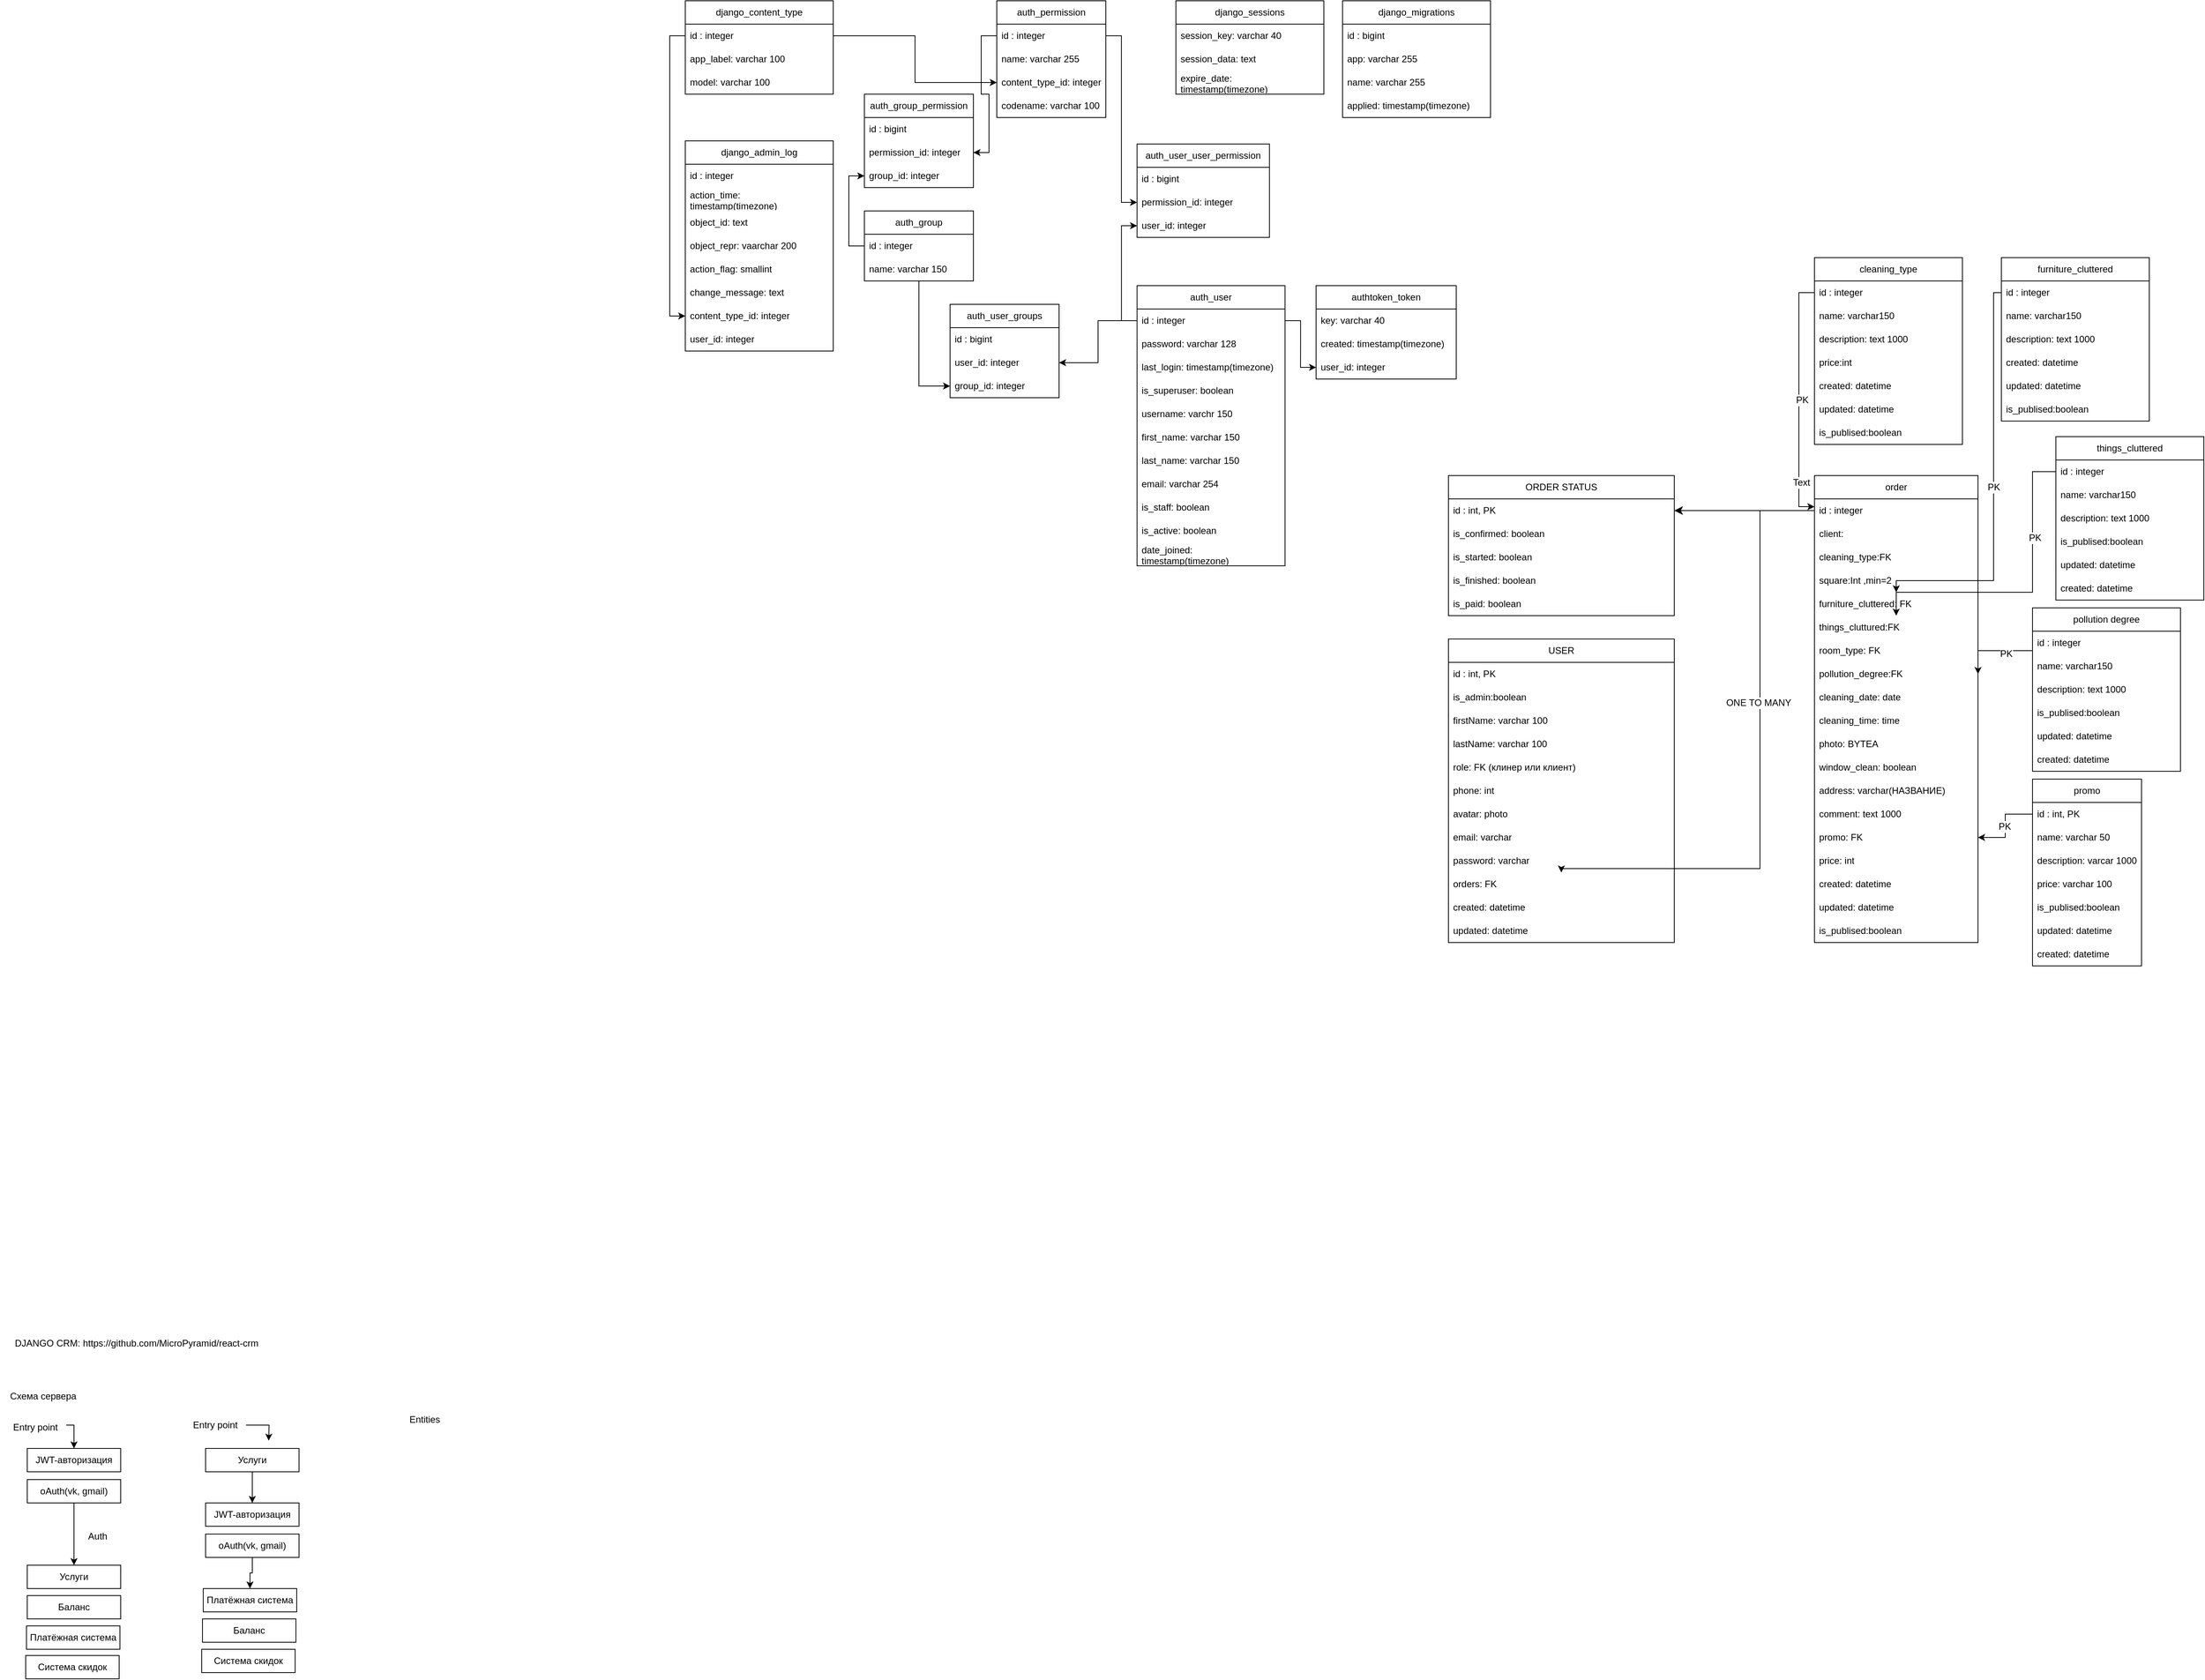 <mxfile version="23.1.0" type="github">
  <diagram name="Страница — 1" id="Fns3yZMFMgsRTfrll8Iq">
    <mxGraphModel dx="3328" dy="2010" grid="1" gridSize="10" guides="1" tooltips="1" connect="1" arrows="1" fold="1" page="1" pageScale="1" pageWidth="827" pageHeight="1169" math="0" shadow="0">
      <root>
        <mxCell id="0" />
        <mxCell id="1" parent="0" />
        <mxCell id="XI1WRr0vTbFgEeACWZSz-24" value="Схема сервера" style="text;html=1;align=center;verticalAlign=middle;resizable=0;points=[];autosize=1;strokeColor=none;fillColor=none;" parent="1" vertex="1">
          <mxGeometry x="-1170" y="968" width="110" height="30" as="geometry" />
        </mxCell>
        <mxCell id="XI1WRr0vTbFgEeACWZSz-25" value="JWT-авторизация" style="rounded=0;whiteSpace=wrap;html=1;" parent="1" vertex="1">
          <mxGeometry x="-1135" y="1050" width="120" height="30" as="geometry" />
        </mxCell>
        <mxCell id="XI1WRr0vTbFgEeACWZSz-32" value="" style="edgeStyle=orthogonalEdgeStyle;rounded=0;orthogonalLoop=1;jettySize=auto;html=1;" parent="1" source="XI1WRr0vTbFgEeACWZSz-28" target="XI1WRr0vTbFgEeACWZSz-31" edge="1">
          <mxGeometry relative="1" as="geometry" />
        </mxCell>
        <mxCell id="XI1WRr0vTbFgEeACWZSz-28" value="oAuth(vk, gmail)" style="rounded=0;whiteSpace=wrap;html=1;" parent="1" vertex="1">
          <mxGeometry x="-1135" y="1090" width="120" height="30" as="geometry" />
        </mxCell>
        <mxCell id="XI1WRr0vTbFgEeACWZSz-30" value="" style="edgeStyle=orthogonalEdgeStyle;rounded=0;orthogonalLoop=1;jettySize=auto;html=1;" parent="1" source="XI1WRr0vTbFgEeACWZSz-29" target="XI1WRr0vTbFgEeACWZSz-25" edge="1">
          <mxGeometry relative="1" as="geometry">
            <Array as="points">
              <mxPoint x="-1075" y="1020" />
            </Array>
          </mxGeometry>
        </mxCell>
        <mxCell id="XI1WRr0vTbFgEeACWZSz-29" value="Entry point" style="text;html=1;align=center;verticalAlign=middle;resizable=0;points=[];autosize=1;strokeColor=none;fillColor=none;" parent="1" vertex="1">
          <mxGeometry x="-1165" y="1008" width="80" height="30" as="geometry" />
        </mxCell>
        <mxCell id="XI1WRr0vTbFgEeACWZSz-31" value="Услуги" style="rounded=0;whiteSpace=wrap;html=1;" parent="1" vertex="1">
          <mxGeometry x="-1135" y="1200" width="120" height="30" as="geometry" />
        </mxCell>
        <mxCell id="XI1WRr0vTbFgEeACWZSz-33" value="Баланс" style="rounded=0;whiteSpace=wrap;html=1;" parent="1" vertex="1">
          <mxGeometry x="-1135" y="1239" width="120" height="30" as="geometry" />
        </mxCell>
        <mxCell id="XI1WRr0vTbFgEeACWZSz-34" value="Платёжная система" style="rounded=0;whiteSpace=wrap;html=1;" parent="1" vertex="1">
          <mxGeometry x="-1136" y="1278" width="120" height="30" as="geometry" />
        </mxCell>
        <mxCell id="XI1WRr0vTbFgEeACWZSz-35" value="Система скидок" style="rounded=0;whiteSpace=wrap;html=1;" parent="1" vertex="1">
          <mxGeometry x="-1137" y="1316" width="120" height="30" as="geometry" />
        </mxCell>
        <mxCell id="XI1WRr0vTbFgEeACWZSz-50" style="edgeStyle=orthogonalEdgeStyle;rounded=0;orthogonalLoop=1;jettySize=auto;html=1;entryX=0.5;entryY=0;entryDx=0;entryDy=0;" parent="1" source="XI1WRr0vTbFgEeACWZSz-40" target="XI1WRr0vTbFgEeACWZSz-48" edge="1">
          <mxGeometry relative="1" as="geometry" />
        </mxCell>
        <mxCell id="XI1WRr0vTbFgEeACWZSz-40" value="Услуги" style="rounded=0;whiteSpace=wrap;html=1;" parent="1" vertex="1">
          <mxGeometry x="-906" y="1050" width="120" height="30" as="geometry" />
        </mxCell>
        <mxCell id="XI1WRr0vTbFgEeACWZSz-41" value="Баланс" style="rounded=0;whiteSpace=wrap;html=1;" parent="1" vertex="1">
          <mxGeometry x="-910" y="1269" width="120" height="30" as="geometry" />
        </mxCell>
        <mxCell id="XI1WRr0vTbFgEeACWZSz-42" value="Платёжная система" style="rounded=0;whiteSpace=wrap;html=1;" parent="1" vertex="1">
          <mxGeometry x="-909" y="1230" width="120" height="30" as="geometry" />
        </mxCell>
        <mxCell id="XI1WRr0vTbFgEeACWZSz-43" value="Система скидок" style="rounded=0;whiteSpace=wrap;html=1;" parent="1" vertex="1">
          <mxGeometry x="-911" y="1308" width="120" height="30" as="geometry" />
        </mxCell>
        <mxCell id="XI1WRr0vTbFgEeACWZSz-46" style="edgeStyle=orthogonalEdgeStyle;rounded=0;orthogonalLoop=1;jettySize=auto;html=1;" parent="1" source="XI1WRr0vTbFgEeACWZSz-44" edge="1">
          <mxGeometry relative="1" as="geometry">
            <mxPoint x="-825" y="1040" as="targetPoint" />
          </mxGeometry>
        </mxCell>
        <mxCell id="XI1WRr0vTbFgEeACWZSz-44" value="Entry point" style="text;html=1;align=center;verticalAlign=middle;resizable=0;points=[];autosize=1;strokeColor=none;fillColor=none;" parent="1" vertex="1">
          <mxGeometry x="-934" y="1005" width="80" height="30" as="geometry" />
        </mxCell>
        <mxCell id="XI1WRr0vTbFgEeACWZSz-45" value="Auth" style="text;html=1;align=center;verticalAlign=middle;resizable=0;points=[];autosize=1;strokeColor=none;fillColor=none;" parent="1" vertex="1">
          <mxGeometry x="-1070" y="1148" width="50" height="30" as="geometry" />
        </mxCell>
        <mxCell id="XI1WRr0vTbFgEeACWZSz-48" value="JWT-авторизация" style="rounded=0;whiteSpace=wrap;html=1;" parent="1" vertex="1">
          <mxGeometry x="-906" y="1120" width="120" height="30" as="geometry" />
        </mxCell>
        <mxCell id="XI1WRr0vTbFgEeACWZSz-52" value="" style="edgeStyle=orthogonalEdgeStyle;rounded=0;orthogonalLoop=1;jettySize=auto;html=1;" parent="1" source="XI1WRr0vTbFgEeACWZSz-49" target="XI1WRr0vTbFgEeACWZSz-42" edge="1">
          <mxGeometry relative="1" as="geometry" />
        </mxCell>
        <mxCell id="XI1WRr0vTbFgEeACWZSz-49" value="oAuth(vk, gmail)" style="rounded=0;whiteSpace=wrap;html=1;" parent="1" vertex="1">
          <mxGeometry x="-906" y="1160" width="120" height="30" as="geometry" />
        </mxCell>
        <mxCell id="XI1WRr0vTbFgEeACWZSz-53" value="Entities" style="text;html=1;align=center;verticalAlign=middle;resizable=0;points=[];autosize=1;strokeColor=none;fillColor=none;" parent="1" vertex="1">
          <mxGeometry x="-655" y="998" width="60" height="30" as="geometry" />
        </mxCell>
        <mxCell id="XI1WRr0vTbFgEeACWZSz-60" value="order" style="swimlane;fontStyle=0;childLayout=stackLayout;horizontal=1;startSize=30;horizontalStack=0;resizeParent=1;resizeParentMax=0;resizeLast=0;collapsible=1;marginBottom=0;whiteSpace=wrap;html=1;" parent="1" vertex="1">
          <mxGeometry x="1160" y="-200" width="210" height="600" as="geometry" />
        </mxCell>
        <mxCell id="XI1WRr0vTbFgEeACWZSz-61" value="id : integer" style="text;strokeColor=none;fillColor=none;align=left;verticalAlign=middle;spacingLeft=4;spacingRight=4;overflow=hidden;points=[[0,0.5],[1,0.5]];portConstraint=eastwest;rotatable=0;whiteSpace=wrap;html=1;" parent="XI1WRr0vTbFgEeACWZSz-60" vertex="1">
          <mxGeometry y="30" width="210" height="30" as="geometry" />
        </mxCell>
        <mxCell id="iwx3m-Ki16ha5Yiac5JZ-89" value="client:" style="text;strokeColor=none;fillColor=none;align=left;verticalAlign=middle;spacingLeft=4;spacingRight=4;overflow=hidden;points=[[0,0.5],[1,0.5]];portConstraint=eastwest;rotatable=0;whiteSpace=wrap;html=1;" parent="XI1WRr0vTbFgEeACWZSz-60" vertex="1">
          <mxGeometry y="60" width="210" height="30" as="geometry" />
        </mxCell>
        <mxCell id="iwx3m-Ki16ha5Yiac5JZ-23" value="cleaning_type:FK" style="text;strokeColor=none;fillColor=none;align=left;verticalAlign=middle;spacingLeft=4;spacingRight=4;overflow=hidden;points=[[0,0.5],[1,0.5]];portConstraint=eastwest;rotatable=0;whiteSpace=wrap;html=1;" parent="XI1WRr0vTbFgEeACWZSz-60" vertex="1">
          <mxGeometry y="90" width="210" height="30" as="geometry" />
        </mxCell>
        <mxCell id="iwx3m-Ki16ha5Yiac5JZ-24" value="square:Int ,min=2" style="text;strokeColor=none;fillColor=none;align=left;verticalAlign=middle;spacingLeft=4;spacingRight=4;overflow=hidden;points=[[0,0.5],[1,0.5]];portConstraint=eastwest;rotatable=0;whiteSpace=wrap;html=1;" parent="XI1WRr0vTbFgEeACWZSz-60" vertex="1">
          <mxGeometry y="120" width="210" height="30" as="geometry" />
        </mxCell>
        <mxCell id="XI1WRr0vTbFgEeACWZSz-63" value="furniture_cluttered: FK " style="text;strokeColor=none;fillColor=none;align=left;verticalAlign=middle;spacingLeft=4;spacingRight=4;overflow=hidden;points=[[0,0.5],[1,0.5]];portConstraint=eastwest;rotatable=0;whiteSpace=wrap;html=1;" parent="XI1WRr0vTbFgEeACWZSz-60" vertex="1">
          <mxGeometry y="150" width="210" height="30" as="geometry" />
        </mxCell>
        <mxCell id="XI1WRr0vTbFgEeACWZSz-64" value="things_cluttured:FK" style="text;strokeColor=none;fillColor=none;align=left;verticalAlign=middle;spacingLeft=4;spacingRight=4;overflow=hidden;points=[[0,0.5],[1,0.5]];portConstraint=eastwest;rotatable=0;whiteSpace=wrap;html=1;" parent="XI1WRr0vTbFgEeACWZSz-60" vertex="1">
          <mxGeometry y="180" width="210" height="30" as="geometry" />
        </mxCell>
        <mxCell id="XI1WRr0vTbFgEeACWZSz-62" value="room_type: FK" style="text;strokeColor=none;fillColor=none;align=left;verticalAlign=middle;spacingLeft=4;spacingRight=4;overflow=hidden;points=[[0,0.5],[1,0.5]];portConstraint=eastwest;rotatable=0;whiteSpace=wrap;html=1;" parent="XI1WRr0vTbFgEeACWZSz-60" vertex="1">
          <mxGeometry y="210" width="210" height="30" as="geometry" />
        </mxCell>
        <mxCell id="iwx3m-Ki16ha5Yiac5JZ-37" value="pollution_degree:FK" style="text;strokeColor=none;fillColor=none;align=left;verticalAlign=middle;spacingLeft=4;spacingRight=4;overflow=hidden;points=[[0,0.5],[1,0.5]];portConstraint=eastwest;rotatable=0;whiteSpace=wrap;html=1;" parent="XI1WRr0vTbFgEeACWZSz-60" vertex="1">
          <mxGeometry y="240" width="210" height="30" as="geometry" />
        </mxCell>
        <mxCell id="iwx3m-Ki16ha5Yiac5JZ-45" value="cleaning_date: date" style="text;strokeColor=none;fillColor=none;align=left;verticalAlign=middle;spacingLeft=4;spacingRight=4;overflow=hidden;points=[[0,0.5],[1,0.5]];portConstraint=eastwest;rotatable=0;whiteSpace=wrap;html=1;" parent="XI1WRr0vTbFgEeACWZSz-60" vertex="1">
          <mxGeometry y="270" width="210" height="30" as="geometry" />
        </mxCell>
        <mxCell id="iwx3m-Ki16ha5Yiac5JZ-46" value="cleaning_time: time" style="text;strokeColor=none;fillColor=none;align=left;verticalAlign=middle;spacingLeft=4;spacingRight=4;overflow=hidden;points=[[0,0.5],[1,0.5]];portConstraint=eastwest;rotatable=0;whiteSpace=wrap;html=1;" parent="XI1WRr0vTbFgEeACWZSz-60" vertex="1">
          <mxGeometry y="300" width="210" height="30" as="geometry" />
        </mxCell>
        <mxCell id="iwx3m-Ki16ha5Yiac5JZ-47" value="photo: BYTEA" style="text;strokeColor=none;fillColor=none;align=left;verticalAlign=middle;spacingLeft=4;spacingRight=4;overflow=hidden;points=[[0,0.5],[1,0.5]];portConstraint=eastwest;rotatable=0;whiteSpace=wrap;html=1;" parent="XI1WRr0vTbFgEeACWZSz-60" vertex="1">
          <mxGeometry y="330" width="210" height="30" as="geometry" />
        </mxCell>
        <mxCell id="iwx3m-Ki16ha5Yiac5JZ-50" value="window_clean: boolean" style="text;strokeColor=none;fillColor=none;align=left;verticalAlign=middle;spacingLeft=4;spacingRight=4;overflow=hidden;points=[[0,0.5],[1,0.5]];portConstraint=eastwest;rotatable=0;whiteSpace=wrap;html=1;" parent="XI1WRr0vTbFgEeACWZSz-60" vertex="1">
          <mxGeometry y="360" width="210" height="30" as="geometry" />
        </mxCell>
        <mxCell id="iwx3m-Ki16ha5Yiac5JZ-51" value="address: varchar(НАЗВАНИЕ)" style="text;strokeColor=none;fillColor=none;align=left;verticalAlign=middle;spacingLeft=4;spacingRight=4;overflow=hidden;points=[[0,0.5],[1,0.5]];portConstraint=eastwest;rotatable=0;whiteSpace=wrap;html=1;" parent="XI1WRr0vTbFgEeACWZSz-60" vertex="1">
          <mxGeometry y="390" width="210" height="30" as="geometry" />
        </mxCell>
        <mxCell id="iwx3m-Ki16ha5Yiac5JZ-52" value="comment: text 1000" style="text;strokeColor=none;fillColor=none;align=left;verticalAlign=middle;spacingLeft=4;spacingRight=4;overflow=hidden;points=[[0,0.5],[1,0.5]];portConstraint=eastwest;rotatable=0;whiteSpace=wrap;html=1;" parent="XI1WRr0vTbFgEeACWZSz-60" vertex="1">
          <mxGeometry y="420" width="210" height="30" as="geometry" />
        </mxCell>
        <mxCell id="iwx3m-Ki16ha5Yiac5JZ-53" value="&lt;div&gt;promo: FK&lt;br&gt;&lt;/div&gt;" style="text;strokeColor=none;fillColor=none;align=left;verticalAlign=middle;spacingLeft=4;spacingRight=4;overflow=hidden;points=[[0,0.5],[1,0.5]];portConstraint=eastwest;rotatable=0;whiteSpace=wrap;html=1;" parent="XI1WRr0vTbFgEeACWZSz-60" vertex="1">
          <mxGeometry y="450" width="210" height="30" as="geometry" />
        </mxCell>
        <mxCell id="iwx3m-Ki16ha5Yiac5JZ-62" value="price: int" style="text;strokeColor=none;fillColor=none;align=left;verticalAlign=middle;spacingLeft=4;spacingRight=4;overflow=hidden;points=[[0,0.5],[1,0.5]];portConstraint=eastwest;rotatable=0;whiteSpace=wrap;html=1;" parent="XI1WRr0vTbFgEeACWZSz-60" vertex="1">
          <mxGeometry y="480" width="210" height="30" as="geometry" />
        </mxCell>
        <mxCell id="iwx3m-Ki16ha5Yiac5JZ-71" value="created: datetime" style="text;strokeColor=none;fillColor=none;align=left;verticalAlign=middle;spacingLeft=4;spacingRight=4;overflow=hidden;points=[[0,0.5],[1,0.5]];portConstraint=eastwest;rotatable=0;whiteSpace=wrap;html=1;" parent="XI1WRr0vTbFgEeACWZSz-60" vertex="1">
          <mxGeometry y="510" width="210" height="30" as="geometry" />
        </mxCell>
        <mxCell id="iwx3m-Ki16ha5Yiac5JZ-72" value="updated: datetime" style="text;strokeColor=none;fillColor=none;align=left;verticalAlign=middle;spacingLeft=4;spacingRight=4;overflow=hidden;points=[[0,0.5],[1,0.5]];portConstraint=eastwest;rotatable=0;whiteSpace=wrap;html=1;" parent="XI1WRr0vTbFgEeACWZSz-60" vertex="1">
          <mxGeometry y="540" width="210" height="30" as="geometry" />
        </mxCell>
        <mxCell id="iwx3m-Ki16ha5Yiac5JZ-73" value="is_publised:boolean" style="text;strokeColor=none;fillColor=none;align=left;verticalAlign=middle;spacingLeft=4;spacingRight=4;overflow=hidden;points=[[0,0.5],[1,0.5]];portConstraint=eastwest;rotatable=0;whiteSpace=wrap;html=1;" parent="XI1WRr0vTbFgEeACWZSz-60" vertex="1">
          <mxGeometry y="570" width="210" height="30" as="geometry" />
        </mxCell>
        <mxCell id="XI1WRr0vTbFgEeACWZSz-66" value="promo" style="swimlane;fontStyle=0;childLayout=stackLayout;horizontal=1;startSize=30;horizontalStack=0;resizeParent=1;resizeParentMax=0;resizeLast=0;collapsible=1;marginBottom=0;whiteSpace=wrap;html=1;" parent="1" vertex="1">
          <mxGeometry x="1440" y="190" width="140" height="240" as="geometry" />
        </mxCell>
        <mxCell id="XI1WRr0vTbFgEeACWZSz-67" value="id : int, PK" style="text;strokeColor=none;fillColor=none;align=left;verticalAlign=middle;spacingLeft=4;spacingRight=4;overflow=hidden;points=[[0,0.5],[1,0.5]];portConstraint=eastwest;rotatable=0;whiteSpace=wrap;html=1;" parent="XI1WRr0vTbFgEeACWZSz-66" vertex="1">
          <mxGeometry y="30" width="140" height="30" as="geometry" />
        </mxCell>
        <mxCell id="XI1WRr0vTbFgEeACWZSz-68" value="name: varchar 50" style="text;strokeColor=none;fillColor=none;align=left;verticalAlign=middle;spacingLeft=4;spacingRight=4;overflow=hidden;points=[[0,0.5],[1,0.5]];portConstraint=eastwest;rotatable=0;whiteSpace=wrap;html=1;" parent="XI1WRr0vTbFgEeACWZSz-66" vertex="1">
          <mxGeometry y="60" width="140" height="30" as="geometry" />
        </mxCell>
        <mxCell id="XI1WRr0vTbFgEeACWZSz-69" value="description: varcar 1000" style="text;strokeColor=none;fillColor=none;align=left;verticalAlign=middle;spacingLeft=4;spacingRight=4;overflow=hidden;points=[[0,0.5],[1,0.5]];portConstraint=eastwest;rotatable=0;whiteSpace=wrap;html=1;" parent="XI1WRr0vTbFgEeACWZSz-66" vertex="1">
          <mxGeometry y="90" width="140" height="30" as="geometry" />
        </mxCell>
        <mxCell id="XI1WRr0vTbFgEeACWZSz-71" value="price: varchar 100" style="text;strokeColor=none;fillColor=none;align=left;verticalAlign=middle;spacingLeft=4;spacingRight=4;overflow=hidden;points=[[0,0.5],[1,0.5]];portConstraint=eastwest;rotatable=0;whiteSpace=wrap;html=1;" parent="XI1WRr0vTbFgEeACWZSz-66" vertex="1">
          <mxGeometry y="120" width="140" height="30" as="geometry" />
        </mxCell>
        <mxCell id="iwx3m-Ki16ha5Yiac5JZ-79" value="is_publised:boolean" style="text;strokeColor=none;fillColor=none;align=left;verticalAlign=middle;spacingLeft=4;spacingRight=4;overflow=hidden;points=[[0,0.5],[1,0.5]];portConstraint=eastwest;rotatable=0;whiteSpace=wrap;html=1;" parent="XI1WRr0vTbFgEeACWZSz-66" vertex="1">
          <mxGeometry y="150" width="140" height="30" as="geometry" />
        </mxCell>
        <mxCell id="iwx3m-Ki16ha5Yiac5JZ-78" value="updated: datetime" style="text;strokeColor=none;fillColor=none;align=left;verticalAlign=middle;spacingLeft=4;spacingRight=4;overflow=hidden;points=[[0,0.5],[1,0.5]];portConstraint=eastwest;rotatable=0;whiteSpace=wrap;html=1;" parent="XI1WRr0vTbFgEeACWZSz-66" vertex="1">
          <mxGeometry y="180" width="140" height="30" as="geometry" />
        </mxCell>
        <mxCell id="iwx3m-Ki16ha5Yiac5JZ-77" value="created: datetime" style="text;strokeColor=none;fillColor=none;align=left;verticalAlign=middle;spacingLeft=4;spacingRight=4;overflow=hidden;points=[[0,0.5],[1,0.5]];portConstraint=eastwest;rotatable=0;whiteSpace=wrap;html=1;" parent="XI1WRr0vTbFgEeACWZSz-66" vertex="1">
          <mxGeometry y="210" width="140" height="30" as="geometry" />
        </mxCell>
        <mxCell id="x9vk5HfKDs6f57D2XIfl-56" style="edgeStyle=orthogonalEdgeStyle;rounded=0;orthogonalLoop=1;jettySize=auto;html=1;entryX=0;entryY=0.5;entryDx=0;entryDy=0;" parent="1" source="x9vk5HfKDs6f57D2XIfl-1" target="x9vk5HfKDs6f57D2XIfl-33" edge="1">
          <mxGeometry relative="1" as="geometry" />
        </mxCell>
        <mxCell id="x9vk5HfKDs6f57D2XIfl-1" value="auth_group" style="swimlane;fontStyle=0;childLayout=stackLayout;horizontal=1;startSize=30;horizontalStack=0;resizeParent=1;resizeParentMax=0;resizeLast=0;collapsible=1;marginBottom=0;whiteSpace=wrap;html=1;" parent="1" vertex="1">
          <mxGeometry x="-60" y="-540" width="140" height="90" as="geometry" />
        </mxCell>
        <mxCell id="x9vk5HfKDs6f57D2XIfl-2" value="id : integer" style="text;strokeColor=none;fillColor=none;align=left;verticalAlign=middle;spacingLeft=4;spacingRight=4;overflow=hidden;points=[[0,0.5],[1,0.5]];portConstraint=eastwest;rotatable=0;whiteSpace=wrap;html=1;" parent="x9vk5HfKDs6f57D2XIfl-1" vertex="1">
          <mxGeometry y="30" width="140" height="30" as="geometry" />
        </mxCell>
        <mxCell id="x9vk5HfKDs6f57D2XIfl-3" value="name: varchar 150" style="text;strokeColor=none;fillColor=none;align=left;verticalAlign=middle;spacingLeft=4;spacingRight=4;overflow=hidden;points=[[0,0.5],[1,0.5]];portConstraint=eastwest;rotatable=0;whiteSpace=wrap;html=1;" parent="x9vk5HfKDs6f57D2XIfl-1" vertex="1">
          <mxGeometry y="60" width="140" height="30" as="geometry" />
        </mxCell>
        <mxCell id="x9vk5HfKDs6f57D2XIfl-6" value="auth_group_permission" style="swimlane;fontStyle=0;childLayout=stackLayout;horizontal=1;startSize=30;horizontalStack=0;resizeParent=1;resizeParentMax=0;resizeLast=0;collapsible=1;marginBottom=0;whiteSpace=wrap;html=1;" parent="1" vertex="1">
          <mxGeometry x="-60" y="-690" width="140" height="120" as="geometry" />
        </mxCell>
        <mxCell id="x9vk5HfKDs6f57D2XIfl-7" value="id : bigint" style="text;strokeColor=none;fillColor=none;align=left;verticalAlign=middle;spacingLeft=4;spacingRight=4;overflow=hidden;points=[[0,0.5],[1,0.5]];portConstraint=eastwest;rotatable=0;whiteSpace=wrap;html=1;" parent="x9vk5HfKDs6f57D2XIfl-6" vertex="1">
          <mxGeometry y="30" width="140" height="30" as="geometry" />
        </mxCell>
        <mxCell id="x9vk5HfKDs6f57D2XIfl-9" value="permission_id: integer" style="text;strokeColor=none;fillColor=none;align=left;verticalAlign=middle;spacingLeft=4;spacingRight=4;overflow=hidden;points=[[0,0.5],[1,0.5]];portConstraint=eastwest;rotatable=0;whiteSpace=wrap;html=1;" parent="x9vk5HfKDs6f57D2XIfl-6" vertex="1">
          <mxGeometry y="60" width="140" height="30" as="geometry" />
        </mxCell>
        <mxCell id="x9vk5HfKDs6f57D2XIfl-8" value="group_id: integer" style="text;strokeColor=none;fillColor=none;align=left;verticalAlign=middle;spacingLeft=4;spacingRight=4;overflow=hidden;points=[[0,0.5],[1,0.5]];portConstraint=eastwest;rotatable=0;whiteSpace=wrap;html=1;" parent="x9vk5HfKDs6f57D2XIfl-6" vertex="1">
          <mxGeometry y="90" width="140" height="30" as="geometry" />
        </mxCell>
        <mxCell id="x9vk5HfKDs6f57D2XIfl-10" value="DJANGO CRM: https://github.com/MicroPyramid/react-crm" style="text;html=1;align=center;verticalAlign=middle;resizable=0;points=[];autosize=1;strokeColor=none;fillColor=none;" parent="1" vertex="1">
          <mxGeometry x="-1165" y="900" width="340" height="30" as="geometry" />
        </mxCell>
        <mxCell id="x9vk5HfKDs6f57D2XIfl-12" value="auth_permission" style="swimlane;fontStyle=0;childLayout=stackLayout;horizontal=1;startSize=30;horizontalStack=0;resizeParent=1;resizeParentMax=0;resizeLast=0;collapsible=1;marginBottom=0;whiteSpace=wrap;html=1;" parent="1" vertex="1">
          <mxGeometry x="110.0" y="-810" width="140" height="150" as="geometry" />
        </mxCell>
        <mxCell id="x9vk5HfKDs6f57D2XIfl-13" value="id : integer" style="text;strokeColor=none;fillColor=none;align=left;verticalAlign=middle;spacingLeft=4;spacingRight=4;overflow=hidden;points=[[0,0.5],[1,0.5]];portConstraint=eastwest;rotatable=0;whiteSpace=wrap;html=1;" parent="x9vk5HfKDs6f57D2XIfl-12" vertex="1">
          <mxGeometry y="30" width="140" height="30" as="geometry" />
        </mxCell>
        <mxCell id="x9vk5HfKDs6f57D2XIfl-14" value="name: varchar 255" style="text;strokeColor=none;fillColor=none;align=left;verticalAlign=middle;spacingLeft=4;spacingRight=4;overflow=hidden;points=[[0,0.5],[1,0.5]];portConstraint=eastwest;rotatable=0;whiteSpace=wrap;html=1;" parent="x9vk5HfKDs6f57D2XIfl-12" vertex="1">
          <mxGeometry y="60" width="140" height="30" as="geometry" />
        </mxCell>
        <mxCell id="x9vk5HfKDs6f57D2XIfl-15" value="content_type_id: integer" style="text;strokeColor=none;fillColor=none;align=left;verticalAlign=middle;spacingLeft=4;spacingRight=4;overflow=hidden;points=[[0,0.5],[1,0.5]];portConstraint=eastwest;rotatable=0;whiteSpace=wrap;html=1;" parent="x9vk5HfKDs6f57D2XIfl-12" vertex="1">
          <mxGeometry y="90" width="140" height="30" as="geometry" />
        </mxCell>
        <mxCell id="x9vk5HfKDs6f57D2XIfl-16" value="codename: varchar 100" style="text;strokeColor=none;fillColor=none;align=left;verticalAlign=middle;spacingLeft=4;spacingRight=4;overflow=hidden;points=[[0,0.5],[1,0.5]];portConstraint=eastwest;rotatable=0;whiteSpace=wrap;html=1;" parent="x9vk5HfKDs6f57D2XIfl-12" vertex="1">
          <mxGeometry y="120" width="140" height="30" as="geometry" />
        </mxCell>
        <mxCell id="x9vk5HfKDs6f57D2XIfl-17" value="auth_user" style="swimlane;fontStyle=0;childLayout=stackLayout;horizontal=1;startSize=30;horizontalStack=0;resizeParent=1;resizeParentMax=0;resizeLast=0;collapsible=1;marginBottom=0;whiteSpace=wrap;html=1;" parent="1" vertex="1">
          <mxGeometry x="290.14" y="-444" width="190" height="360" as="geometry" />
        </mxCell>
        <mxCell id="x9vk5HfKDs6f57D2XIfl-18" value="id : integer" style="text;strokeColor=none;fillColor=none;align=left;verticalAlign=middle;spacingLeft=4;spacingRight=4;overflow=hidden;points=[[0,0.5],[1,0.5]];portConstraint=eastwest;rotatable=0;whiteSpace=wrap;html=1;" parent="x9vk5HfKDs6f57D2XIfl-17" vertex="1">
          <mxGeometry y="30" width="190" height="30" as="geometry" />
        </mxCell>
        <mxCell id="x9vk5HfKDs6f57D2XIfl-19" value="password: varchar 128" style="text;strokeColor=none;fillColor=none;align=left;verticalAlign=middle;spacingLeft=4;spacingRight=4;overflow=hidden;points=[[0,0.5],[1,0.5]];portConstraint=eastwest;rotatable=0;whiteSpace=wrap;html=1;" parent="x9vk5HfKDs6f57D2XIfl-17" vertex="1">
          <mxGeometry y="60" width="190" height="30" as="geometry" />
        </mxCell>
        <mxCell id="x9vk5HfKDs6f57D2XIfl-20" value="last_login: timestamp(timezone)" style="text;strokeColor=none;fillColor=none;align=left;verticalAlign=middle;spacingLeft=4;spacingRight=4;overflow=hidden;points=[[0,0.5],[1,0.5]];portConstraint=eastwest;rotatable=0;whiteSpace=wrap;html=1;" parent="x9vk5HfKDs6f57D2XIfl-17" vertex="1">
          <mxGeometry y="90" width="190" height="30" as="geometry" />
        </mxCell>
        <mxCell id="x9vk5HfKDs6f57D2XIfl-21" value="is_superuser: boolean" style="text;strokeColor=none;fillColor=none;align=left;verticalAlign=middle;spacingLeft=4;spacingRight=4;overflow=hidden;points=[[0,0.5],[1,0.5]];portConstraint=eastwest;rotatable=0;whiteSpace=wrap;html=1;" parent="x9vk5HfKDs6f57D2XIfl-17" vertex="1">
          <mxGeometry y="120" width="190" height="30" as="geometry" />
        </mxCell>
        <mxCell id="x9vk5HfKDs6f57D2XIfl-23" value="username: varchr 150" style="text;strokeColor=none;fillColor=none;align=left;verticalAlign=middle;spacingLeft=4;spacingRight=4;overflow=hidden;points=[[0,0.5],[1,0.5]];portConstraint=eastwest;rotatable=0;whiteSpace=wrap;html=1;" parent="x9vk5HfKDs6f57D2XIfl-17" vertex="1">
          <mxGeometry y="150" width="190" height="30" as="geometry" />
        </mxCell>
        <mxCell id="x9vk5HfKDs6f57D2XIfl-24" value="first_name: varchar 150" style="text;strokeColor=none;fillColor=none;align=left;verticalAlign=middle;spacingLeft=4;spacingRight=4;overflow=hidden;points=[[0,0.5],[1,0.5]];portConstraint=eastwest;rotatable=0;whiteSpace=wrap;html=1;" parent="x9vk5HfKDs6f57D2XIfl-17" vertex="1">
          <mxGeometry y="180" width="190" height="30" as="geometry" />
        </mxCell>
        <mxCell id="x9vk5HfKDs6f57D2XIfl-25" value="last_name: varchar 150" style="text;strokeColor=none;fillColor=none;align=left;verticalAlign=middle;spacingLeft=4;spacingRight=4;overflow=hidden;points=[[0,0.5],[1,0.5]];portConstraint=eastwest;rotatable=0;whiteSpace=wrap;html=1;" parent="x9vk5HfKDs6f57D2XIfl-17" vertex="1">
          <mxGeometry y="210" width="190" height="30" as="geometry" />
        </mxCell>
        <mxCell id="x9vk5HfKDs6f57D2XIfl-26" value="email: varchar 254" style="text;strokeColor=none;fillColor=none;align=left;verticalAlign=middle;spacingLeft=4;spacingRight=4;overflow=hidden;points=[[0,0.5],[1,0.5]];portConstraint=eastwest;rotatable=0;whiteSpace=wrap;html=1;" parent="x9vk5HfKDs6f57D2XIfl-17" vertex="1">
          <mxGeometry y="240" width="190" height="30" as="geometry" />
        </mxCell>
        <mxCell id="x9vk5HfKDs6f57D2XIfl-27" value="is_staff: boolean" style="text;strokeColor=none;fillColor=none;align=left;verticalAlign=middle;spacingLeft=4;spacingRight=4;overflow=hidden;points=[[0,0.5],[1,0.5]];portConstraint=eastwest;rotatable=0;whiteSpace=wrap;html=1;" parent="x9vk5HfKDs6f57D2XIfl-17" vertex="1">
          <mxGeometry y="270" width="190" height="30" as="geometry" />
        </mxCell>
        <mxCell id="x9vk5HfKDs6f57D2XIfl-28" value="is_active: boolean" style="text;strokeColor=none;fillColor=none;align=left;verticalAlign=middle;spacingLeft=4;spacingRight=4;overflow=hidden;points=[[0,0.5],[1,0.5]];portConstraint=eastwest;rotatable=0;whiteSpace=wrap;html=1;" parent="x9vk5HfKDs6f57D2XIfl-17" vertex="1">
          <mxGeometry y="300" width="190" height="30" as="geometry" />
        </mxCell>
        <mxCell id="x9vk5HfKDs6f57D2XIfl-29" value="date_joined: timestamp(timezone)" style="text;strokeColor=none;fillColor=none;align=left;verticalAlign=middle;spacingLeft=4;spacingRight=4;overflow=hidden;points=[[0,0.5],[1,0.5]];portConstraint=eastwest;rotatable=0;whiteSpace=wrap;html=1;" parent="x9vk5HfKDs6f57D2XIfl-17" vertex="1">
          <mxGeometry y="330" width="190" height="30" as="geometry" />
        </mxCell>
        <mxCell id="x9vk5HfKDs6f57D2XIfl-30" value="auth_user_groups" style="swimlane;fontStyle=0;childLayout=stackLayout;horizontal=1;startSize=30;horizontalStack=0;resizeParent=1;resizeParentMax=0;resizeLast=0;collapsible=1;marginBottom=0;whiteSpace=wrap;html=1;" parent="1" vertex="1">
          <mxGeometry x="50.0" y="-420" width="140" height="120" as="geometry" />
        </mxCell>
        <mxCell id="x9vk5HfKDs6f57D2XIfl-31" value="id : bigint" style="text;strokeColor=none;fillColor=none;align=left;verticalAlign=middle;spacingLeft=4;spacingRight=4;overflow=hidden;points=[[0,0.5],[1,0.5]];portConstraint=eastwest;rotatable=0;whiteSpace=wrap;html=1;" parent="x9vk5HfKDs6f57D2XIfl-30" vertex="1">
          <mxGeometry y="30" width="140" height="30" as="geometry" />
        </mxCell>
        <mxCell id="x9vk5HfKDs6f57D2XIfl-32" value="user_id: integer" style="text;strokeColor=none;fillColor=none;align=left;verticalAlign=middle;spacingLeft=4;spacingRight=4;overflow=hidden;points=[[0,0.5],[1,0.5]];portConstraint=eastwest;rotatable=0;whiteSpace=wrap;html=1;" parent="x9vk5HfKDs6f57D2XIfl-30" vertex="1">
          <mxGeometry y="60" width="140" height="30" as="geometry" />
        </mxCell>
        <mxCell id="x9vk5HfKDs6f57D2XIfl-33" value="group_id: integer" style="text;strokeColor=none;fillColor=none;align=left;verticalAlign=middle;spacingLeft=4;spacingRight=4;overflow=hidden;points=[[0,0.5],[1,0.5]];portConstraint=eastwest;rotatable=0;whiteSpace=wrap;html=1;" parent="x9vk5HfKDs6f57D2XIfl-30" vertex="1">
          <mxGeometry y="90" width="140" height="30" as="geometry" />
        </mxCell>
        <mxCell id="x9vk5HfKDs6f57D2XIfl-34" value="auth_user_user_permission" style="swimlane;fontStyle=0;childLayout=stackLayout;horizontal=1;startSize=30;horizontalStack=0;resizeParent=1;resizeParentMax=0;resizeLast=0;collapsible=1;marginBottom=0;whiteSpace=wrap;html=1;" parent="1" vertex="1">
          <mxGeometry x="290.14" y="-626" width="170" height="120" as="geometry" />
        </mxCell>
        <mxCell id="x9vk5HfKDs6f57D2XIfl-35" value="id : bigint" style="text;strokeColor=none;fillColor=none;align=left;verticalAlign=middle;spacingLeft=4;spacingRight=4;overflow=hidden;points=[[0,0.5],[1,0.5]];portConstraint=eastwest;rotatable=0;whiteSpace=wrap;html=1;" parent="x9vk5HfKDs6f57D2XIfl-34" vertex="1">
          <mxGeometry y="30" width="170" height="30" as="geometry" />
        </mxCell>
        <mxCell id="x9vk5HfKDs6f57D2XIfl-37" value="permission_id: integer" style="text;strokeColor=none;fillColor=none;align=left;verticalAlign=middle;spacingLeft=4;spacingRight=4;overflow=hidden;points=[[0,0.5],[1,0.5]];portConstraint=eastwest;rotatable=0;whiteSpace=wrap;html=1;" parent="x9vk5HfKDs6f57D2XIfl-34" vertex="1">
          <mxGeometry y="60" width="170" height="30" as="geometry" />
        </mxCell>
        <mxCell id="x9vk5HfKDs6f57D2XIfl-36" value="user_id: integer" style="text;strokeColor=none;fillColor=none;align=left;verticalAlign=middle;spacingLeft=4;spacingRight=4;overflow=hidden;points=[[0,0.5],[1,0.5]];portConstraint=eastwest;rotatable=0;whiteSpace=wrap;html=1;" parent="x9vk5HfKDs6f57D2XIfl-34" vertex="1">
          <mxGeometry y="90" width="170" height="30" as="geometry" />
        </mxCell>
        <mxCell id="x9vk5HfKDs6f57D2XIfl-38" value="authtoken_token" style="swimlane;fontStyle=0;childLayout=stackLayout;horizontal=1;startSize=30;horizontalStack=0;resizeParent=1;resizeParentMax=0;resizeLast=0;collapsible=1;marginBottom=0;whiteSpace=wrap;html=1;" parent="1" vertex="1">
          <mxGeometry x="520.0" y="-444" width="180" height="120" as="geometry" />
        </mxCell>
        <mxCell id="x9vk5HfKDs6f57D2XIfl-39" value="key: varchar 40" style="text;strokeColor=none;fillColor=none;align=left;verticalAlign=middle;spacingLeft=4;spacingRight=4;overflow=hidden;points=[[0,0.5],[1,0.5]];portConstraint=eastwest;rotatable=0;whiteSpace=wrap;html=1;" parent="x9vk5HfKDs6f57D2XIfl-38" vertex="1">
          <mxGeometry y="30" width="180" height="30" as="geometry" />
        </mxCell>
        <mxCell id="x9vk5HfKDs6f57D2XIfl-40" value="created: timestamp(timezone)" style="text;strokeColor=none;fillColor=none;align=left;verticalAlign=middle;spacingLeft=4;spacingRight=4;overflow=hidden;points=[[0,0.5],[1,0.5]];portConstraint=eastwest;rotatable=0;whiteSpace=wrap;html=1;" parent="x9vk5HfKDs6f57D2XIfl-38" vertex="1">
          <mxGeometry y="60" width="180" height="30" as="geometry" />
        </mxCell>
        <mxCell id="x9vk5HfKDs6f57D2XIfl-41" value="user_id: integer" style="text;strokeColor=none;fillColor=none;align=left;verticalAlign=middle;spacingLeft=4;spacingRight=4;overflow=hidden;points=[[0,0.5],[1,0.5]];portConstraint=eastwest;rotatable=0;whiteSpace=wrap;html=1;" parent="x9vk5HfKDs6f57D2XIfl-38" vertex="1">
          <mxGeometry y="90" width="180" height="30" as="geometry" />
        </mxCell>
        <mxCell id="x9vk5HfKDs6f57D2XIfl-42" value="django_admin_log" style="swimlane;fontStyle=0;childLayout=stackLayout;horizontal=1;startSize=30;horizontalStack=0;resizeParent=1;resizeParentMax=0;resizeLast=0;collapsible=1;marginBottom=0;whiteSpace=wrap;html=1;" parent="1" vertex="1">
          <mxGeometry x="-290" y="-630" width="190" height="270" as="geometry" />
        </mxCell>
        <mxCell id="x9vk5HfKDs6f57D2XIfl-43" value="id : integer" style="text;strokeColor=none;fillColor=none;align=left;verticalAlign=middle;spacingLeft=4;spacingRight=4;overflow=hidden;points=[[0,0.5],[1,0.5]];portConstraint=eastwest;rotatable=0;whiteSpace=wrap;html=1;" parent="x9vk5HfKDs6f57D2XIfl-42" vertex="1">
          <mxGeometry y="30" width="190" height="30" as="geometry" />
        </mxCell>
        <mxCell id="x9vk5HfKDs6f57D2XIfl-44" value="action_time: timestamp(timezone)" style="text;strokeColor=none;fillColor=none;align=left;verticalAlign=middle;spacingLeft=4;spacingRight=4;overflow=hidden;points=[[0,0.5],[1,0.5]];portConstraint=eastwest;rotatable=0;whiteSpace=wrap;html=1;" parent="x9vk5HfKDs6f57D2XIfl-42" vertex="1">
          <mxGeometry y="60" width="190" height="30" as="geometry" />
        </mxCell>
        <mxCell id="x9vk5HfKDs6f57D2XIfl-45" value="object_id: text" style="text;strokeColor=none;fillColor=none;align=left;verticalAlign=middle;spacingLeft=4;spacingRight=4;overflow=hidden;points=[[0,0.5],[1,0.5]];portConstraint=eastwest;rotatable=0;whiteSpace=wrap;html=1;" parent="x9vk5HfKDs6f57D2XIfl-42" vertex="1">
          <mxGeometry y="90" width="190" height="30" as="geometry" />
        </mxCell>
        <mxCell id="x9vk5HfKDs6f57D2XIfl-46" value="object_repr: vaarchar 200" style="text;strokeColor=none;fillColor=none;align=left;verticalAlign=middle;spacingLeft=4;spacingRight=4;overflow=hidden;points=[[0,0.5],[1,0.5]];portConstraint=eastwest;rotatable=0;whiteSpace=wrap;html=1;" parent="x9vk5HfKDs6f57D2XIfl-42" vertex="1">
          <mxGeometry y="120" width="190" height="30" as="geometry" />
        </mxCell>
        <mxCell id="x9vk5HfKDs6f57D2XIfl-47" value="action_flag: smallint" style="text;strokeColor=none;fillColor=none;align=left;verticalAlign=middle;spacingLeft=4;spacingRight=4;overflow=hidden;points=[[0,0.5],[1,0.5]];portConstraint=eastwest;rotatable=0;whiteSpace=wrap;html=1;" parent="x9vk5HfKDs6f57D2XIfl-42" vertex="1">
          <mxGeometry y="150" width="190" height="30" as="geometry" />
        </mxCell>
        <mxCell id="x9vk5HfKDs6f57D2XIfl-48" value="change_message: text" style="text;strokeColor=none;fillColor=none;align=left;verticalAlign=middle;spacingLeft=4;spacingRight=4;overflow=hidden;points=[[0,0.5],[1,0.5]];portConstraint=eastwest;rotatable=0;whiteSpace=wrap;html=1;" parent="x9vk5HfKDs6f57D2XIfl-42" vertex="1">
          <mxGeometry y="180" width="190" height="30" as="geometry" />
        </mxCell>
        <mxCell id="x9vk5HfKDs6f57D2XIfl-49" value="content_type_id: integer" style="text;strokeColor=none;fillColor=none;align=left;verticalAlign=middle;spacingLeft=4;spacingRight=4;overflow=hidden;points=[[0,0.5],[1,0.5]];portConstraint=eastwest;rotatable=0;whiteSpace=wrap;html=1;" parent="x9vk5HfKDs6f57D2XIfl-42" vertex="1">
          <mxGeometry y="210" width="190" height="30" as="geometry" />
        </mxCell>
        <mxCell id="x9vk5HfKDs6f57D2XIfl-50" value="user_id: integer" style="text;strokeColor=none;fillColor=none;align=left;verticalAlign=middle;spacingLeft=4;spacingRight=4;overflow=hidden;points=[[0,0.5],[1,0.5]];portConstraint=eastwest;rotatable=0;whiteSpace=wrap;html=1;" parent="x9vk5HfKDs6f57D2XIfl-42" vertex="1">
          <mxGeometry y="240" width="190" height="30" as="geometry" />
        </mxCell>
        <mxCell id="x9vk5HfKDs6f57D2XIfl-55" style="edgeStyle=orthogonalEdgeStyle;rounded=0;orthogonalLoop=1;jettySize=auto;html=1;entryX=1;entryY=0.5;entryDx=0;entryDy=0;" parent="1" source="x9vk5HfKDs6f57D2XIfl-18" target="x9vk5HfKDs6f57D2XIfl-32" edge="1">
          <mxGeometry relative="1" as="geometry" />
        </mxCell>
        <mxCell id="x9vk5HfKDs6f57D2XIfl-57" style="edgeStyle=orthogonalEdgeStyle;rounded=0;orthogonalLoop=1;jettySize=auto;html=1;exitX=0;exitY=0.5;exitDx=0;exitDy=0;entryX=0;entryY=0.5;entryDx=0;entryDy=0;" parent="1" source="x9vk5HfKDs6f57D2XIfl-18" target="x9vk5HfKDs6f57D2XIfl-36" edge="1">
          <mxGeometry relative="1" as="geometry" />
        </mxCell>
        <mxCell id="x9vk5HfKDs6f57D2XIfl-58" style="edgeStyle=orthogonalEdgeStyle;rounded=0;orthogonalLoop=1;jettySize=auto;html=1;exitX=1;exitY=0.5;exitDx=0;exitDy=0;" parent="1" source="x9vk5HfKDs6f57D2XIfl-13" target="x9vk5HfKDs6f57D2XIfl-37" edge="1">
          <mxGeometry relative="1" as="geometry" />
        </mxCell>
        <mxCell id="x9vk5HfKDs6f57D2XIfl-59" style="edgeStyle=orthogonalEdgeStyle;rounded=0;orthogonalLoop=1;jettySize=auto;html=1;exitX=0;exitY=0.5;exitDx=0;exitDy=0;entryX=0;entryY=0.5;entryDx=0;entryDy=0;" parent="1" source="x9vk5HfKDs6f57D2XIfl-2" target="x9vk5HfKDs6f57D2XIfl-8" edge="1">
          <mxGeometry relative="1" as="geometry" />
        </mxCell>
        <mxCell id="x9vk5HfKDs6f57D2XIfl-60" style="edgeStyle=orthogonalEdgeStyle;rounded=0;orthogonalLoop=1;jettySize=auto;html=1;exitX=0;exitY=0.5;exitDx=0;exitDy=0;" parent="1" source="x9vk5HfKDs6f57D2XIfl-13" target="x9vk5HfKDs6f57D2XIfl-9" edge="1">
          <mxGeometry relative="1" as="geometry" />
        </mxCell>
        <mxCell id="x9vk5HfKDs6f57D2XIfl-61" style="edgeStyle=orthogonalEdgeStyle;rounded=0;orthogonalLoop=1;jettySize=auto;html=1;exitX=1;exitY=0.5;exitDx=0;exitDy=0;" parent="1" source="x9vk5HfKDs6f57D2XIfl-18" target="x9vk5HfKDs6f57D2XIfl-41" edge="1">
          <mxGeometry relative="1" as="geometry" />
        </mxCell>
        <mxCell id="x9vk5HfKDs6f57D2XIfl-62" value="django_content_type" style="swimlane;fontStyle=0;childLayout=stackLayout;horizontal=1;startSize=30;horizontalStack=0;resizeParent=1;resizeParentMax=0;resizeLast=0;collapsible=1;marginBottom=0;whiteSpace=wrap;html=1;" parent="1" vertex="1">
          <mxGeometry x="-290" y="-810" width="190" height="120" as="geometry" />
        </mxCell>
        <mxCell id="x9vk5HfKDs6f57D2XIfl-63" value="id : integer" style="text;strokeColor=none;fillColor=none;align=left;verticalAlign=middle;spacingLeft=4;spacingRight=4;overflow=hidden;points=[[0,0.5],[1,0.5]];portConstraint=eastwest;rotatable=0;whiteSpace=wrap;html=1;" parent="x9vk5HfKDs6f57D2XIfl-62" vertex="1">
          <mxGeometry y="30" width="190" height="30" as="geometry" />
        </mxCell>
        <mxCell id="x9vk5HfKDs6f57D2XIfl-64" value="app_label: varchar 100" style="text;strokeColor=none;fillColor=none;align=left;verticalAlign=middle;spacingLeft=4;spacingRight=4;overflow=hidden;points=[[0,0.5],[1,0.5]];portConstraint=eastwest;rotatable=0;whiteSpace=wrap;html=1;" parent="x9vk5HfKDs6f57D2XIfl-62" vertex="1">
          <mxGeometry y="60" width="190" height="30" as="geometry" />
        </mxCell>
        <mxCell id="x9vk5HfKDs6f57D2XIfl-65" value="model: varchar 100" style="text;strokeColor=none;fillColor=none;align=left;verticalAlign=middle;spacingLeft=4;spacingRight=4;overflow=hidden;points=[[0,0.5],[1,0.5]];portConstraint=eastwest;rotatable=0;whiteSpace=wrap;html=1;" parent="x9vk5HfKDs6f57D2XIfl-62" vertex="1">
          <mxGeometry y="90" width="190" height="30" as="geometry" />
        </mxCell>
        <mxCell id="x9vk5HfKDs6f57D2XIfl-71" value="django_migrations" style="swimlane;fontStyle=0;childLayout=stackLayout;horizontal=1;startSize=30;horizontalStack=0;resizeParent=1;resizeParentMax=0;resizeLast=0;collapsible=1;marginBottom=0;whiteSpace=wrap;html=1;" parent="1" vertex="1">
          <mxGeometry x="554" y="-810" width="190" height="150" as="geometry" />
        </mxCell>
        <mxCell id="x9vk5HfKDs6f57D2XIfl-72" value="id : bigint" style="text;strokeColor=none;fillColor=none;align=left;verticalAlign=middle;spacingLeft=4;spacingRight=4;overflow=hidden;points=[[0,0.5],[1,0.5]];portConstraint=eastwest;rotatable=0;whiteSpace=wrap;html=1;" parent="x9vk5HfKDs6f57D2XIfl-71" vertex="1">
          <mxGeometry y="30" width="190" height="30" as="geometry" />
        </mxCell>
        <mxCell id="x9vk5HfKDs6f57D2XIfl-73" value="app: varchar 255" style="text;strokeColor=none;fillColor=none;align=left;verticalAlign=middle;spacingLeft=4;spacingRight=4;overflow=hidden;points=[[0,0.5],[1,0.5]];portConstraint=eastwest;rotatable=0;whiteSpace=wrap;html=1;" parent="x9vk5HfKDs6f57D2XIfl-71" vertex="1">
          <mxGeometry y="60" width="190" height="30" as="geometry" />
        </mxCell>
        <mxCell id="x9vk5HfKDs6f57D2XIfl-74" value="name: varchar 255" style="text;strokeColor=none;fillColor=none;align=left;verticalAlign=middle;spacingLeft=4;spacingRight=4;overflow=hidden;points=[[0,0.5],[1,0.5]];portConstraint=eastwest;rotatable=0;whiteSpace=wrap;html=1;" parent="x9vk5HfKDs6f57D2XIfl-71" vertex="1">
          <mxGeometry y="90" width="190" height="30" as="geometry" />
        </mxCell>
        <mxCell id="x9vk5HfKDs6f57D2XIfl-75" value="applied: timestamp(timezone)" style="text;strokeColor=none;fillColor=none;align=left;verticalAlign=middle;spacingLeft=4;spacingRight=4;overflow=hidden;points=[[0,0.5],[1,0.5]];portConstraint=eastwest;rotatable=0;whiteSpace=wrap;html=1;" parent="x9vk5HfKDs6f57D2XIfl-71" vertex="1">
          <mxGeometry y="120" width="190" height="30" as="geometry" />
        </mxCell>
        <mxCell id="x9vk5HfKDs6f57D2XIfl-76" value="django_sessions" style="swimlane;fontStyle=0;childLayout=stackLayout;horizontal=1;startSize=30;horizontalStack=0;resizeParent=1;resizeParentMax=0;resizeLast=0;collapsible=1;marginBottom=0;whiteSpace=wrap;html=1;" parent="1" vertex="1">
          <mxGeometry x="340" y="-810" width="190" height="120" as="geometry" />
        </mxCell>
        <mxCell id="x9vk5HfKDs6f57D2XIfl-77" value="session_key: varchar 40" style="text;strokeColor=none;fillColor=none;align=left;verticalAlign=middle;spacingLeft=4;spacingRight=4;overflow=hidden;points=[[0,0.5],[1,0.5]];portConstraint=eastwest;rotatable=0;whiteSpace=wrap;html=1;" parent="x9vk5HfKDs6f57D2XIfl-76" vertex="1">
          <mxGeometry y="30" width="190" height="30" as="geometry" />
        </mxCell>
        <mxCell id="x9vk5HfKDs6f57D2XIfl-78" value="session_data: text" style="text;strokeColor=none;fillColor=none;align=left;verticalAlign=middle;spacingLeft=4;spacingRight=4;overflow=hidden;points=[[0,0.5],[1,0.5]];portConstraint=eastwest;rotatable=0;whiteSpace=wrap;html=1;" parent="x9vk5HfKDs6f57D2XIfl-76" vertex="1">
          <mxGeometry y="60" width="190" height="30" as="geometry" />
        </mxCell>
        <mxCell id="x9vk5HfKDs6f57D2XIfl-79" value="expire_date: timestamp(timezone)" style="text;strokeColor=none;fillColor=none;align=left;verticalAlign=middle;spacingLeft=4;spacingRight=4;overflow=hidden;points=[[0,0.5],[1,0.5]];portConstraint=eastwest;rotatable=0;whiteSpace=wrap;html=1;" parent="x9vk5HfKDs6f57D2XIfl-76" vertex="1">
          <mxGeometry y="90" width="190" height="30" as="geometry" />
        </mxCell>
        <mxCell id="x9vk5HfKDs6f57D2XIfl-82" style="edgeStyle=orthogonalEdgeStyle;rounded=0;orthogonalLoop=1;jettySize=auto;html=1;exitX=1;exitY=0.5;exitDx=0;exitDy=0;" parent="1" source="x9vk5HfKDs6f57D2XIfl-63" target="x9vk5HfKDs6f57D2XIfl-15" edge="1">
          <mxGeometry relative="1" as="geometry" />
        </mxCell>
        <mxCell id="x9vk5HfKDs6f57D2XIfl-83" style="edgeStyle=orthogonalEdgeStyle;rounded=0;orthogonalLoop=1;jettySize=auto;html=1;exitX=0;exitY=0.5;exitDx=0;exitDy=0;entryX=0;entryY=0.5;entryDx=0;entryDy=0;" parent="1" source="x9vk5HfKDs6f57D2XIfl-63" target="x9vk5HfKDs6f57D2XIfl-49" edge="1">
          <mxGeometry relative="1" as="geometry" />
        </mxCell>
        <mxCell id="iwx3m-Ki16ha5Yiac5JZ-11" value="furniture_cluttered" style="swimlane;fontStyle=0;childLayout=stackLayout;horizontal=1;startSize=30;horizontalStack=0;resizeParent=1;resizeParentMax=0;resizeLast=0;collapsible=1;marginBottom=0;whiteSpace=wrap;html=1;" parent="1" vertex="1">
          <mxGeometry x="1400" y="-480" width="190" height="210" as="geometry" />
        </mxCell>
        <mxCell id="iwx3m-Ki16ha5Yiac5JZ-12" value="id : integer" style="text;strokeColor=none;fillColor=none;align=left;verticalAlign=middle;spacingLeft=4;spacingRight=4;overflow=hidden;points=[[0,0.5],[1,0.5]];portConstraint=eastwest;rotatable=0;whiteSpace=wrap;html=1;" parent="iwx3m-Ki16ha5Yiac5JZ-11" vertex="1">
          <mxGeometry y="30" width="190" height="30" as="geometry" />
        </mxCell>
        <mxCell id="iwx3m-Ki16ha5Yiac5JZ-13" value="name: varchar150" style="text;strokeColor=none;fillColor=none;align=left;verticalAlign=middle;spacingLeft=4;spacingRight=4;overflow=hidden;points=[[0,0.5],[1,0.5]];portConstraint=eastwest;rotatable=0;whiteSpace=wrap;html=1;" parent="iwx3m-Ki16ha5Yiac5JZ-11" vertex="1">
          <mxGeometry y="60" width="190" height="30" as="geometry" />
        </mxCell>
        <mxCell id="iwx3m-Ki16ha5Yiac5JZ-14" value="&lt;div&gt;description: text 1000&lt;/div&gt;" style="text;strokeColor=none;fillColor=none;align=left;verticalAlign=middle;spacingLeft=4;spacingRight=4;overflow=hidden;points=[[0,0.5],[1,0.5]];portConstraint=eastwest;rotatable=0;whiteSpace=wrap;html=1;" parent="iwx3m-Ki16ha5Yiac5JZ-11" vertex="1">
          <mxGeometry y="90" width="190" height="30" as="geometry" />
        </mxCell>
        <mxCell id="iwx3m-Ki16ha5Yiac5JZ-86" value="created: datetime" style="text;strokeColor=none;fillColor=none;align=left;verticalAlign=middle;spacingLeft=4;spacingRight=4;overflow=hidden;points=[[0,0.5],[1,0.5]];portConstraint=eastwest;rotatable=0;whiteSpace=wrap;html=1;" parent="iwx3m-Ki16ha5Yiac5JZ-11" vertex="1">
          <mxGeometry y="120" width="190" height="30" as="geometry" />
        </mxCell>
        <mxCell id="iwx3m-Ki16ha5Yiac5JZ-87" value="updated: datetime" style="text;strokeColor=none;fillColor=none;align=left;verticalAlign=middle;spacingLeft=4;spacingRight=4;overflow=hidden;points=[[0,0.5],[1,0.5]];portConstraint=eastwest;rotatable=0;whiteSpace=wrap;html=1;" parent="iwx3m-Ki16ha5Yiac5JZ-11" vertex="1">
          <mxGeometry y="150" width="190" height="30" as="geometry" />
        </mxCell>
        <mxCell id="iwx3m-Ki16ha5Yiac5JZ-88" value="is_publised:boolean" style="text;strokeColor=none;fillColor=none;align=left;verticalAlign=middle;spacingLeft=4;spacingRight=4;overflow=hidden;points=[[0,0.5],[1,0.5]];portConstraint=eastwest;rotatable=0;whiteSpace=wrap;html=1;" parent="iwx3m-Ki16ha5Yiac5JZ-11" vertex="1">
          <mxGeometry y="180" width="190" height="30" as="geometry" />
        </mxCell>
        <mxCell id="iwx3m-Ki16ha5Yiac5JZ-16" value="things_cluttered" style="swimlane;fontStyle=0;childLayout=stackLayout;horizontal=1;startSize=30;horizontalStack=0;resizeParent=1;resizeParentMax=0;resizeLast=0;collapsible=1;marginBottom=0;whiteSpace=wrap;html=1;" parent="1" vertex="1">
          <mxGeometry x="1470" y="-250" width="190" height="210" as="geometry" />
        </mxCell>
        <mxCell id="iwx3m-Ki16ha5Yiac5JZ-17" value="id : integer" style="text;strokeColor=none;fillColor=none;align=left;verticalAlign=middle;spacingLeft=4;spacingRight=4;overflow=hidden;points=[[0,0.5],[1,0.5]];portConstraint=eastwest;rotatable=0;whiteSpace=wrap;html=1;" parent="iwx3m-Ki16ha5Yiac5JZ-16" vertex="1">
          <mxGeometry y="30" width="190" height="30" as="geometry" />
        </mxCell>
        <mxCell id="iwx3m-Ki16ha5Yiac5JZ-18" value="name: varchar150" style="text;strokeColor=none;fillColor=none;align=left;verticalAlign=middle;spacingLeft=4;spacingRight=4;overflow=hidden;points=[[0,0.5],[1,0.5]];portConstraint=eastwest;rotatable=0;whiteSpace=wrap;html=1;" parent="iwx3m-Ki16ha5Yiac5JZ-16" vertex="1">
          <mxGeometry y="60" width="190" height="30" as="geometry" />
        </mxCell>
        <mxCell id="iwx3m-Ki16ha5Yiac5JZ-19" value="&lt;div&gt;description: text 1000&lt;/div&gt;" style="text;strokeColor=none;fillColor=none;align=left;verticalAlign=middle;spacingLeft=4;spacingRight=4;overflow=hidden;points=[[0,0.5],[1,0.5]];portConstraint=eastwest;rotatable=0;whiteSpace=wrap;html=1;" parent="iwx3m-Ki16ha5Yiac5JZ-16" vertex="1">
          <mxGeometry y="90" width="190" height="30" as="geometry" />
        </mxCell>
        <mxCell id="iwx3m-Ki16ha5Yiac5JZ-85" value="is_publised:boolean" style="text;strokeColor=none;fillColor=none;align=left;verticalAlign=middle;spacingLeft=4;spacingRight=4;overflow=hidden;points=[[0,0.5],[1,0.5]];portConstraint=eastwest;rotatable=0;whiteSpace=wrap;html=1;" parent="iwx3m-Ki16ha5Yiac5JZ-16" vertex="1">
          <mxGeometry y="120" width="190" height="30" as="geometry" />
        </mxCell>
        <mxCell id="iwx3m-Ki16ha5Yiac5JZ-84" value="updated: datetime" style="text;strokeColor=none;fillColor=none;align=left;verticalAlign=middle;spacingLeft=4;spacingRight=4;overflow=hidden;points=[[0,0.5],[1,0.5]];portConstraint=eastwest;rotatable=0;whiteSpace=wrap;html=1;" parent="iwx3m-Ki16ha5Yiac5JZ-16" vertex="1">
          <mxGeometry y="150" width="190" height="30" as="geometry" />
        </mxCell>
        <mxCell id="iwx3m-Ki16ha5Yiac5JZ-83" value="created: datetime" style="text;strokeColor=none;fillColor=none;align=left;verticalAlign=middle;spacingLeft=4;spacingRight=4;overflow=hidden;points=[[0,0.5],[1,0.5]];portConstraint=eastwest;rotatable=0;whiteSpace=wrap;html=1;" parent="iwx3m-Ki16ha5Yiac5JZ-16" vertex="1">
          <mxGeometry y="180" width="190" height="30" as="geometry" />
        </mxCell>
        <mxCell id="iwx3m-Ki16ha5Yiac5JZ-20" value="PK" style="edgeStyle=orthogonalEdgeStyle;rounded=0;orthogonalLoop=1;jettySize=auto;html=1;fontFamily=Helvetica;fontSize=12;fontColor=default;" parent="1" source="iwx3m-Ki16ha5Yiac5JZ-12" target="XI1WRr0vTbFgEeACWZSz-63" edge="1">
          <mxGeometry relative="1" as="geometry">
            <mxPoint x="1390.029" y="-420" as="sourcePoint" />
            <mxPoint x="1360" y="-64.971" as="targetPoint" />
            <Array as="points">
              <mxPoint x="1390" y="-435" />
              <mxPoint x="1390" y="-65" />
            </Array>
          </mxGeometry>
        </mxCell>
        <mxCell id="iwx3m-Ki16ha5Yiac5JZ-21" style="edgeStyle=orthogonalEdgeStyle;rounded=0;orthogonalLoop=1;jettySize=auto;html=1;fontFamily=Helvetica;fontSize=12;fontColor=default;" parent="1" source="iwx3m-Ki16ha5Yiac5JZ-17" target="XI1WRr0vTbFgEeACWZSz-64" edge="1">
          <mxGeometry relative="1" as="geometry">
            <mxPoint x="1840" y="-210" as="sourcePoint" />
            <mxPoint x="1320" y="-80" as="targetPoint" />
            <Array as="points">
              <mxPoint x="1440" y="-205" />
              <mxPoint x="1440" y="-50" />
            </Array>
          </mxGeometry>
        </mxCell>
        <mxCell id="iwx3m-Ki16ha5Yiac5JZ-22" value="PK" style="edgeLabel;html=1;align=center;verticalAlign=middle;resizable=0;points=[];fontSize=12;fontFamily=Helvetica;fontColor=default;" parent="iwx3m-Ki16ha5Yiac5JZ-21" vertex="1" connectable="0">
          <mxGeometry x="-0.414" y="3" relative="1" as="geometry">
            <mxPoint as="offset" />
          </mxGeometry>
        </mxCell>
        <mxCell id="iwx3m-Ki16ha5Yiac5JZ-25" value="cleaning_type" style="swimlane;fontStyle=0;childLayout=stackLayout;horizontal=1;startSize=30;horizontalStack=0;resizeParent=1;resizeParentMax=0;resizeLast=0;collapsible=1;marginBottom=0;whiteSpace=wrap;html=1;" parent="1" vertex="1">
          <mxGeometry x="1160" y="-480" width="190" height="240" as="geometry" />
        </mxCell>
        <mxCell id="iwx3m-Ki16ha5Yiac5JZ-26" value="id : integer" style="text;strokeColor=none;fillColor=none;align=left;verticalAlign=middle;spacingLeft=4;spacingRight=4;overflow=hidden;points=[[0,0.5],[1,0.5]];portConstraint=eastwest;rotatable=0;whiteSpace=wrap;html=1;" parent="iwx3m-Ki16ha5Yiac5JZ-25" vertex="1">
          <mxGeometry y="30" width="190" height="30" as="geometry" />
        </mxCell>
        <mxCell id="iwx3m-Ki16ha5Yiac5JZ-27" value="name: varchar150" style="text;strokeColor=none;fillColor=none;align=left;verticalAlign=middle;spacingLeft=4;spacingRight=4;overflow=hidden;points=[[0,0.5],[1,0.5]];portConstraint=eastwest;rotatable=0;whiteSpace=wrap;html=1;" parent="iwx3m-Ki16ha5Yiac5JZ-25" vertex="1">
          <mxGeometry y="60" width="190" height="30" as="geometry" />
        </mxCell>
        <mxCell id="iwx3m-Ki16ha5Yiac5JZ-28" value="&lt;div&gt;description: text 1000&lt;/div&gt;" style="text;strokeColor=none;fillColor=none;align=left;verticalAlign=middle;spacingLeft=4;spacingRight=4;overflow=hidden;points=[[0,0.5],[1,0.5]];portConstraint=eastwest;rotatable=0;whiteSpace=wrap;html=1;" parent="iwx3m-Ki16ha5Yiac5JZ-25" vertex="1">
          <mxGeometry y="90" width="190" height="30" as="geometry" />
        </mxCell>
        <mxCell id="iwx3m-Ki16ha5Yiac5JZ-67" value="price:int" style="text;strokeColor=none;fillColor=none;align=left;verticalAlign=middle;spacingLeft=4;spacingRight=4;overflow=hidden;points=[[0,0.5],[1,0.5]];portConstraint=eastwest;rotatable=0;whiteSpace=wrap;html=1;" parent="iwx3m-Ki16ha5Yiac5JZ-25" vertex="1">
          <mxGeometry y="120" width="190" height="30" as="geometry" />
        </mxCell>
        <mxCell id="iwx3m-Ki16ha5Yiac5JZ-68" value="created: datetime" style="text;strokeColor=none;fillColor=none;align=left;verticalAlign=middle;spacingLeft=4;spacingRight=4;overflow=hidden;points=[[0,0.5],[1,0.5]];portConstraint=eastwest;rotatable=0;whiteSpace=wrap;html=1;" parent="iwx3m-Ki16ha5Yiac5JZ-25" vertex="1">
          <mxGeometry y="150" width="190" height="30" as="geometry" />
        </mxCell>
        <mxCell id="iwx3m-Ki16ha5Yiac5JZ-69" value="updated: datetime" style="text;strokeColor=none;fillColor=none;align=left;verticalAlign=middle;spacingLeft=4;spacingRight=4;overflow=hidden;points=[[0,0.5],[1,0.5]];portConstraint=eastwest;rotatable=0;whiteSpace=wrap;html=1;" parent="iwx3m-Ki16ha5Yiac5JZ-25" vertex="1">
          <mxGeometry y="180" width="190" height="30" as="geometry" />
        </mxCell>
        <mxCell id="iwx3m-Ki16ha5Yiac5JZ-70" value="is_publised:boolean" style="text;strokeColor=none;fillColor=none;align=left;verticalAlign=middle;spacingLeft=4;spacingRight=4;overflow=hidden;points=[[0,0.5],[1,0.5]];portConstraint=eastwest;rotatable=0;whiteSpace=wrap;html=1;" parent="iwx3m-Ki16ha5Yiac5JZ-25" vertex="1">
          <mxGeometry y="210" width="190" height="30" as="geometry" />
        </mxCell>
        <mxCell id="iwx3m-Ki16ha5Yiac5JZ-42" style="edgeStyle=orthogonalEdgeStyle;rounded=0;orthogonalLoop=1;jettySize=auto;html=1;fontFamily=Helvetica;fontSize=12;fontColor=default;entryX=1;entryY=0.5;entryDx=0;entryDy=0;" parent="1" source="iwx3m-Ki16ha5Yiac5JZ-39" target="iwx3m-Ki16ha5Yiac5JZ-37" edge="1">
          <mxGeometry relative="1" as="geometry">
            <mxPoint x="1460" y="20" as="sourcePoint" />
            <Array as="points">
              <mxPoint x="1460" y="15" />
              <mxPoint x="1460" y="25" />
            </Array>
          </mxGeometry>
        </mxCell>
        <mxCell id="iwx3m-Ki16ha5Yiac5JZ-43" value="PK" style="edgeLabel;html=1;align=center;verticalAlign=middle;resizable=0;points=[];fontSize=12;fontFamily=Helvetica;fontColor=default;" parent="iwx3m-Ki16ha5Yiac5JZ-42" vertex="1" connectable="0">
          <mxGeometry x="-0.311" y="4" relative="1" as="geometry">
            <mxPoint as="offset" />
          </mxGeometry>
        </mxCell>
        <mxCell id="iwx3m-Ki16ha5Yiac5JZ-38" value="pollution degree" style="swimlane;fontStyle=0;childLayout=stackLayout;horizontal=1;startSize=30;horizontalStack=0;resizeParent=1;resizeParentMax=0;resizeLast=0;collapsible=1;marginBottom=0;whiteSpace=wrap;html=1;" parent="1" vertex="1">
          <mxGeometry x="1440" y="-30" width="190" height="210" as="geometry" />
        </mxCell>
        <mxCell id="iwx3m-Ki16ha5Yiac5JZ-39" value="id : integer" style="text;strokeColor=none;fillColor=none;align=left;verticalAlign=middle;spacingLeft=4;spacingRight=4;overflow=hidden;points=[[0,0.5],[1,0.5]];portConstraint=eastwest;rotatable=0;whiteSpace=wrap;html=1;" parent="iwx3m-Ki16ha5Yiac5JZ-38" vertex="1">
          <mxGeometry y="30" width="190" height="30" as="geometry" />
        </mxCell>
        <mxCell id="iwx3m-Ki16ha5Yiac5JZ-40" value="name: varchar150" style="text;strokeColor=none;fillColor=none;align=left;verticalAlign=middle;spacingLeft=4;spacingRight=4;overflow=hidden;points=[[0,0.5],[1,0.5]];portConstraint=eastwest;rotatable=0;whiteSpace=wrap;html=1;" parent="iwx3m-Ki16ha5Yiac5JZ-38" vertex="1">
          <mxGeometry y="60" width="190" height="30" as="geometry" />
        </mxCell>
        <mxCell id="iwx3m-Ki16ha5Yiac5JZ-41" value="&lt;div&gt;description: text 1000&lt;/div&gt;" style="text;strokeColor=none;fillColor=none;align=left;verticalAlign=middle;spacingLeft=4;spacingRight=4;overflow=hidden;points=[[0,0.5],[1,0.5]];portConstraint=eastwest;rotatable=0;whiteSpace=wrap;html=1;" parent="iwx3m-Ki16ha5Yiac5JZ-38" vertex="1">
          <mxGeometry y="90" width="190" height="30" as="geometry" />
        </mxCell>
        <mxCell id="iwx3m-Ki16ha5Yiac5JZ-82" value="is_publised:boolean" style="text;strokeColor=none;fillColor=none;align=left;verticalAlign=middle;spacingLeft=4;spacingRight=4;overflow=hidden;points=[[0,0.5],[1,0.5]];portConstraint=eastwest;rotatable=0;whiteSpace=wrap;html=1;" parent="iwx3m-Ki16ha5Yiac5JZ-38" vertex="1">
          <mxGeometry y="120" width="190" height="30" as="geometry" />
        </mxCell>
        <mxCell id="iwx3m-Ki16ha5Yiac5JZ-81" value="updated: datetime" style="text;strokeColor=none;fillColor=none;align=left;verticalAlign=middle;spacingLeft=4;spacingRight=4;overflow=hidden;points=[[0,0.5],[1,0.5]];portConstraint=eastwest;rotatable=0;whiteSpace=wrap;html=1;" parent="iwx3m-Ki16ha5Yiac5JZ-38" vertex="1">
          <mxGeometry y="150" width="190" height="30" as="geometry" />
        </mxCell>
        <mxCell id="iwx3m-Ki16ha5Yiac5JZ-80" value="created: datetime" style="text;strokeColor=none;fillColor=none;align=left;verticalAlign=middle;spacingLeft=4;spacingRight=4;overflow=hidden;points=[[0,0.5],[1,0.5]];portConstraint=eastwest;rotatable=0;whiteSpace=wrap;html=1;" parent="iwx3m-Ki16ha5Yiac5JZ-38" vertex="1">
          <mxGeometry y="180" width="190" height="30" as="geometry" />
        </mxCell>
        <mxCell id="iwx3m-Ki16ha5Yiac5JZ-48" style="edgeStyle=orthogonalEdgeStyle;rounded=0;orthogonalLoop=1;jettySize=auto;html=1;fontFamily=Helvetica;fontSize=12;fontColor=default;" parent="1" source="XI1WRr0vTbFgEeACWZSz-61" target="iwx3m-Ki16ha5Yiac5JZ-99" edge="1">
          <mxGeometry relative="1" as="geometry">
            <Array as="points">
              <mxPoint x="1090" y="-155" />
              <mxPoint x="1090" y="305" />
            </Array>
          </mxGeometry>
        </mxCell>
        <mxCell id="iwx3m-Ki16ha5Yiac5JZ-49" value="ONE TO MANY" style="edgeLabel;html=1;align=center;verticalAlign=middle;resizable=0;points=[];fontSize=12;fontFamily=Helvetica;fontColor=default;" parent="iwx3m-Ki16ha5Yiac5JZ-48" vertex="1" connectable="0">
          <mxGeometry x="-0.196" y="-2" relative="1" as="geometry">
            <mxPoint y="-1" as="offset" />
          </mxGeometry>
        </mxCell>
        <mxCell id="iwx3m-Ki16ha5Yiac5JZ-55" style="edgeStyle=orthogonalEdgeStyle;rounded=0;orthogonalLoop=1;jettySize=auto;html=1;fontFamily=Helvetica;fontSize=12;fontColor=default;" parent="1" source="XI1WRr0vTbFgEeACWZSz-67" target="iwx3m-Ki16ha5Yiac5JZ-53" edge="1">
          <mxGeometry relative="1" as="geometry" />
        </mxCell>
        <mxCell id="iwx3m-Ki16ha5Yiac5JZ-56" value="PK" style="edgeLabel;html=1;align=center;verticalAlign=middle;resizable=0;points=[];fontSize=12;fontFamily=Helvetica;fontColor=default;" parent="iwx3m-Ki16ha5Yiac5JZ-55" vertex="1" connectable="0">
          <mxGeometry x="0.01" y="-1" relative="1" as="geometry">
            <mxPoint as="offset" />
          </mxGeometry>
        </mxCell>
        <mxCell id="iwx3m-Ki16ha5Yiac5JZ-57" value="ORDER STATUS" style="swimlane;fontStyle=0;childLayout=stackLayout;horizontal=1;startSize=30;horizontalStack=0;resizeParent=1;resizeParentMax=0;resizeLast=0;collapsible=1;marginBottom=0;whiteSpace=wrap;html=1;" parent="1" vertex="1">
          <mxGeometry x="690" y="-200" width="290" height="180" as="geometry" />
        </mxCell>
        <mxCell id="iwx3m-Ki16ha5Yiac5JZ-58" value="id : int, PK" style="text;strokeColor=none;fillColor=none;align=left;verticalAlign=middle;spacingLeft=4;spacingRight=4;overflow=hidden;points=[[0,0.5],[1,0.5]];portConstraint=eastwest;rotatable=0;whiteSpace=wrap;html=1;" parent="iwx3m-Ki16ha5Yiac5JZ-57" vertex="1">
          <mxGeometry y="30" width="290" height="30" as="geometry" />
        </mxCell>
        <mxCell id="iwx3m-Ki16ha5Yiac5JZ-59" value="&lt;div&gt;is_confirmed: boolean&lt;/div&gt;" style="text;strokeColor=none;fillColor=none;align=left;verticalAlign=middle;spacingLeft=4;spacingRight=4;overflow=hidden;points=[[0,0.5],[1,0.5]];portConstraint=eastwest;rotatable=0;whiteSpace=wrap;html=1;" parent="iwx3m-Ki16ha5Yiac5JZ-57" vertex="1">
          <mxGeometry y="60" width="290" height="30" as="geometry" />
        </mxCell>
        <mxCell id="K3YxA-qbDSlmw-UiDRlj-1" value="&lt;div&gt;is_started: boolean&lt;/div&gt;" style="text;strokeColor=none;fillColor=none;align=left;verticalAlign=middle;spacingLeft=4;spacingRight=4;overflow=hidden;points=[[0,0.5],[1,0.5]];portConstraint=eastwest;rotatable=0;whiteSpace=wrap;html=1;" vertex="1" parent="iwx3m-Ki16ha5Yiac5JZ-57">
          <mxGeometry y="90" width="290" height="30" as="geometry" />
        </mxCell>
        <mxCell id="K3YxA-qbDSlmw-UiDRlj-2" value="&lt;div&gt;is_finished: boolean&lt;/div&gt;" style="text;strokeColor=none;fillColor=none;align=left;verticalAlign=middle;spacingLeft=4;spacingRight=4;overflow=hidden;points=[[0,0.5],[1,0.5]];portConstraint=eastwest;rotatable=0;whiteSpace=wrap;html=1;" vertex="1" parent="iwx3m-Ki16ha5Yiac5JZ-57">
          <mxGeometry y="120" width="290" height="30" as="geometry" />
        </mxCell>
        <mxCell id="K3YxA-qbDSlmw-UiDRlj-3" value="&lt;div&gt;is_paid: boolean&lt;/div&gt;" style="text;strokeColor=none;fillColor=none;align=left;verticalAlign=middle;spacingLeft=4;spacingRight=4;overflow=hidden;points=[[0,0.5],[1,0.5]];portConstraint=eastwest;rotatable=0;whiteSpace=wrap;html=1;" vertex="1" parent="iwx3m-Ki16ha5Yiac5JZ-57">
          <mxGeometry y="150" width="290" height="30" as="geometry" />
        </mxCell>
        <mxCell id="iwx3m-Ki16ha5Yiac5JZ-29" style="edgeStyle=orthogonalEdgeStyle;rounded=0;orthogonalLoop=1;jettySize=auto;html=1;fontFamily=Helvetica;fontSize=12;fontColor=default;" parent="1" source="iwx3m-Ki16ha5Yiac5JZ-26" target="XI1WRr0vTbFgEeACWZSz-61" edge="1">
          <mxGeometry relative="1" as="geometry">
            <mxPoint x="1089.94" y="-442.511" as="sourcePoint" />
            <mxPoint x="1089.97" y="-127.481" as="targetPoint" />
            <Array as="points">
              <mxPoint x="1140" y="-435" />
              <mxPoint x="1140" y="-160" />
            </Array>
          </mxGeometry>
        </mxCell>
        <mxCell id="iwx3m-Ki16ha5Yiac5JZ-30" value="PK" style="edgeLabel;html=1;align=center;verticalAlign=middle;resizable=0;points=[];fontSize=12;fontFamily=Helvetica;fontColor=default;" parent="iwx3m-Ki16ha5Yiac5JZ-29" vertex="1" connectable="0">
          <mxGeometry x="-0.011" y="2" relative="1" as="geometry">
            <mxPoint x="2" y="2" as="offset" />
          </mxGeometry>
        </mxCell>
        <mxCell id="iwx3m-Ki16ha5Yiac5JZ-90" value="Text" style="edgeLabel;html=1;align=center;verticalAlign=middle;resizable=0;points=[];fontSize=12;fontFamily=Helvetica;fontColor=default;" parent="iwx3m-Ki16ha5Yiac5JZ-29" vertex="1" connectable="0">
          <mxGeometry x="0.673" y="3" relative="1" as="geometry">
            <mxPoint as="offset" />
          </mxGeometry>
        </mxCell>
        <mxCell id="iwx3m-Ki16ha5Yiac5JZ-91" value="USER" style="swimlane;fontStyle=0;childLayout=stackLayout;horizontal=1;startSize=30;horizontalStack=0;resizeParent=1;resizeParentMax=0;resizeLast=0;collapsible=1;marginBottom=0;whiteSpace=wrap;html=1;" parent="1" vertex="1">
          <mxGeometry x="690" y="10" width="290" height="390" as="geometry" />
        </mxCell>
        <mxCell id="iwx3m-Ki16ha5Yiac5JZ-92" value="id : int, PK" style="text;strokeColor=none;fillColor=none;align=left;verticalAlign=middle;spacingLeft=4;spacingRight=4;overflow=hidden;points=[[0,0.5],[1,0.5]];portConstraint=eastwest;rotatable=0;whiteSpace=wrap;html=1;" parent="iwx3m-Ki16ha5Yiac5JZ-91" vertex="1">
          <mxGeometry y="30" width="290" height="30" as="geometry" />
        </mxCell>
        <mxCell id="iwx3m-Ki16ha5Yiac5JZ-93" value="is_admin:boolean" style="text;strokeColor=none;fillColor=none;align=left;verticalAlign=middle;spacingLeft=4;spacingRight=4;overflow=hidden;points=[[0,0.5],[1,0.5]];portConstraint=eastwest;rotatable=0;whiteSpace=wrap;html=1;" parent="iwx3m-Ki16ha5Yiac5JZ-91" vertex="1">
          <mxGeometry y="60" width="290" height="30" as="geometry" />
        </mxCell>
        <mxCell id="K3YxA-qbDSlmw-UiDRlj-5" value="firstName: varchar 100" style="text;strokeColor=none;fillColor=none;align=left;verticalAlign=middle;spacingLeft=4;spacingRight=4;overflow=hidden;points=[[0,0.5],[1,0.5]];portConstraint=eastwest;rotatable=0;whiteSpace=wrap;html=1;" vertex="1" parent="iwx3m-Ki16ha5Yiac5JZ-91">
          <mxGeometry y="90" width="290" height="30" as="geometry" />
        </mxCell>
        <mxCell id="iwx3m-Ki16ha5Yiac5JZ-94" value="lastName: varchar 100" style="text;strokeColor=none;fillColor=none;align=left;verticalAlign=middle;spacingLeft=4;spacingRight=4;overflow=hidden;points=[[0,0.5],[1,0.5]];portConstraint=eastwest;rotatable=0;whiteSpace=wrap;html=1;" parent="iwx3m-Ki16ha5Yiac5JZ-91" vertex="1">
          <mxGeometry y="120" width="290" height="30" as="geometry" />
        </mxCell>
        <mxCell id="iwx3m-Ki16ha5Yiac5JZ-95" value="role: FK (клинер или клиент)" style="text;strokeColor=none;fillColor=none;align=left;verticalAlign=middle;spacingLeft=4;spacingRight=4;overflow=hidden;points=[[0,0.5],[1,0.5]];portConstraint=eastwest;rotatable=0;whiteSpace=wrap;html=1;" parent="iwx3m-Ki16ha5Yiac5JZ-91" vertex="1">
          <mxGeometry y="150" width="290" height="30" as="geometry" />
        </mxCell>
        <mxCell id="iwx3m-Ki16ha5Yiac5JZ-96" value="phone: int" style="text;strokeColor=none;fillColor=none;align=left;verticalAlign=middle;spacingLeft=4;spacingRight=4;overflow=hidden;points=[[0,0.5],[1,0.5]];portConstraint=eastwest;rotatable=0;whiteSpace=wrap;html=1;" parent="iwx3m-Ki16ha5Yiac5JZ-91" vertex="1">
          <mxGeometry y="180" width="290" height="30" as="geometry" />
        </mxCell>
        <mxCell id="iwx3m-Ki16ha5Yiac5JZ-100" value="avatar: photo" style="text;strokeColor=none;fillColor=none;align=left;verticalAlign=middle;spacingLeft=4;spacingRight=4;overflow=hidden;points=[[0,0.5],[1,0.5]];portConstraint=eastwest;rotatable=0;whiteSpace=wrap;html=1;" parent="iwx3m-Ki16ha5Yiac5JZ-91" vertex="1">
          <mxGeometry y="210" width="290" height="30" as="geometry" />
        </mxCell>
        <mxCell id="iwx3m-Ki16ha5Yiac5JZ-97" value="email: varchar" style="text;strokeColor=none;fillColor=none;align=left;verticalAlign=middle;spacingLeft=4;spacingRight=4;overflow=hidden;points=[[0,0.5],[1,0.5]];portConstraint=eastwest;rotatable=0;whiteSpace=wrap;html=1;" parent="iwx3m-Ki16ha5Yiac5JZ-91" vertex="1">
          <mxGeometry y="240" width="290" height="30" as="geometry" />
        </mxCell>
        <mxCell id="iwx3m-Ki16ha5Yiac5JZ-98" value="password: varchar" style="text;strokeColor=none;fillColor=none;align=left;verticalAlign=middle;spacingLeft=4;spacingRight=4;overflow=hidden;points=[[0,0.5],[1,0.5]];portConstraint=eastwest;rotatable=0;whiteSpace=wrap;html=1;" parent="iwx3m-Ki16ha5Yiac5JZ-91" vertex="1">
          <mxGeometry y="270" width="290" height="30" as="geometry" />
        </mxCell>
        <mxCell id="iwx3m-Ki16ha5Yiac5JZ-99" value="orders: FK" style="text;strokeColor=none;fillColor=none;align=left;verticalAlign=middle;spacingLeft=4;spacingRight=4;overflow=hidden;points=[[0,0.5],[1,0.5]];portConstraint=eastwest;rotatable=0;whiteSpace=wrap;html=1;" parent="iwx3m-Ki16ha5Yiac5JZ-91" vertex="1">
          <mxGeometry y="300" width="290" height="30" as="geometry" />
        </mxCell>
        <mxCell id="iwx3m-Ki16ha5Yiac5JZ-101" value="created: datetime" style="text;strokeColor=none;fillColor=none;align=left;verticalAlign=middle;spacingLeft=4;spacingRight=4;overflow=hidden;points=[[0,0.5],[1,0.5]];portConstraint=eastwest;rotatable=0;whiteSpace=wrap;html=1;" parent="iwx3m-Ki16ha5Yiac5JZ-91" vertex="1">
          <mxGeometry y="330" width="290" height="30" as="geometry" />
        </mxCell>
        <mxCell id="iwx3m-Ki16ha5Yiac5JZ-102" value="updated: datetime" style="text;strokeColor=none;fillColor=none;align=left;verticalAlign=middle;spacingLeft=4;spacingRight=4;overflow=hidden;points=[[0,0.5],[1,0.5]];portConstraint=eastwest;rotatable=0;whiteSpace=wrap;html=1;" parent="iwx3m-Ki16ha5Yiac5JZ-91" vertex="1">
          <mxGeometry y="360" width="290" height="30" as="geometry" />
        </mxCell>
        <mxCell id="K3YxA-qbDSlmw-UiDRlj-4" style="edgeStyle=none;curved=1;rounded=0;orthogonalLoop=1;jettySize=auto;html=1;fontSize=12;startSize=8;endSize=8;" edge="1" parent="1" source="XI1WRr0vTbFgEeACWZSz-61" target="iwx3m-Ki16ha5Yiac5JZ-58">
          <mxGeometry relative="1" as="geometry" />
        </mxCell>
      </root>
    </mxGraphModel>
  </diagram>
</mxfile>
